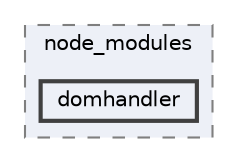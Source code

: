 digraph "pkiclassroomrescheduler/src/main/frontend/node_modules/domhandler"
{
 // LATEX_PDF_SIZE
  bgcolor="transparent";
  edge [fontname=Helvetica,fontsize=10,labelfontname=Helvetica,labelfontsize=10];
  node [fontname=Helvetica,fontsize=10,shape=box,height=0.2,width=0.4];
  compound=true
  subgraph clusterdir_72953eda66ccb3a2722c28e1c3e6c23b {
    graph [ bgcolor="#edf0f7", pencolor="grey50", label="node_modules", fontname=Helvetica,fontsize=10 style="filled,dashed", URL="dir_72953eda66ccb3a2722c28e1c3e6c23b.html",tooltip=""]
  dir_49b93576a0ac0532a07ecc53a673912b [label="domhandler", fillcolor="#edf0f7", color="grey25", style="filled,bold", URL="dir_49b93576a0ac0532a07ecc53a673912b.html",tooltip=""];
  }
}

